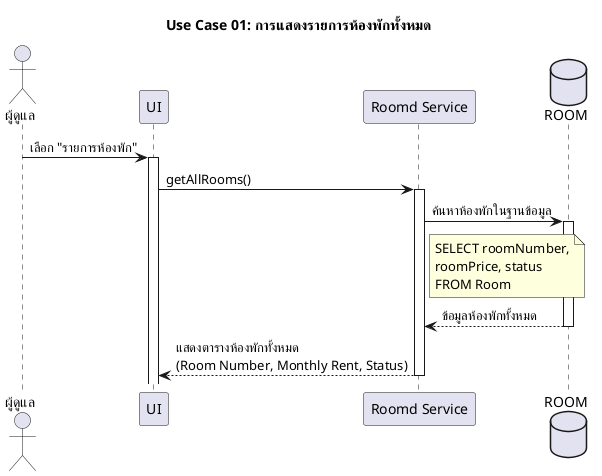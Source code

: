 @startuml Use Case 01: การแสดงรายการห้องพักทั้งหมด
title Use Case 01: การแสดงรายการห้องพักทั้งหมด
skinparam defaultFontName "TH Sarabun New"

actor      "ผู้ดูแล"       as  Admin
participant "UI" as  UI
participant "Roomd Service" as  Model
database    ROOM    as Room

Admin -> UI : เลือก "รายการห้องพัก"
activate UI
UI -> Model: getAllRooms()
activate Model
Model -> Room:ค้นหาห้องพักในฐานข้อมูล
note right of Model
    SELECT roomNumber,
    roomPrice, status
    FROM Room
end note
activate Room
Room --> Model: ข้อมูลห้องพักทั้งหมด
deactivate Room
Model --> UI: แสดงตารางห้องพักทั้งหมด \n(Room Number, Monthly Rent, Status)
deactivate Model